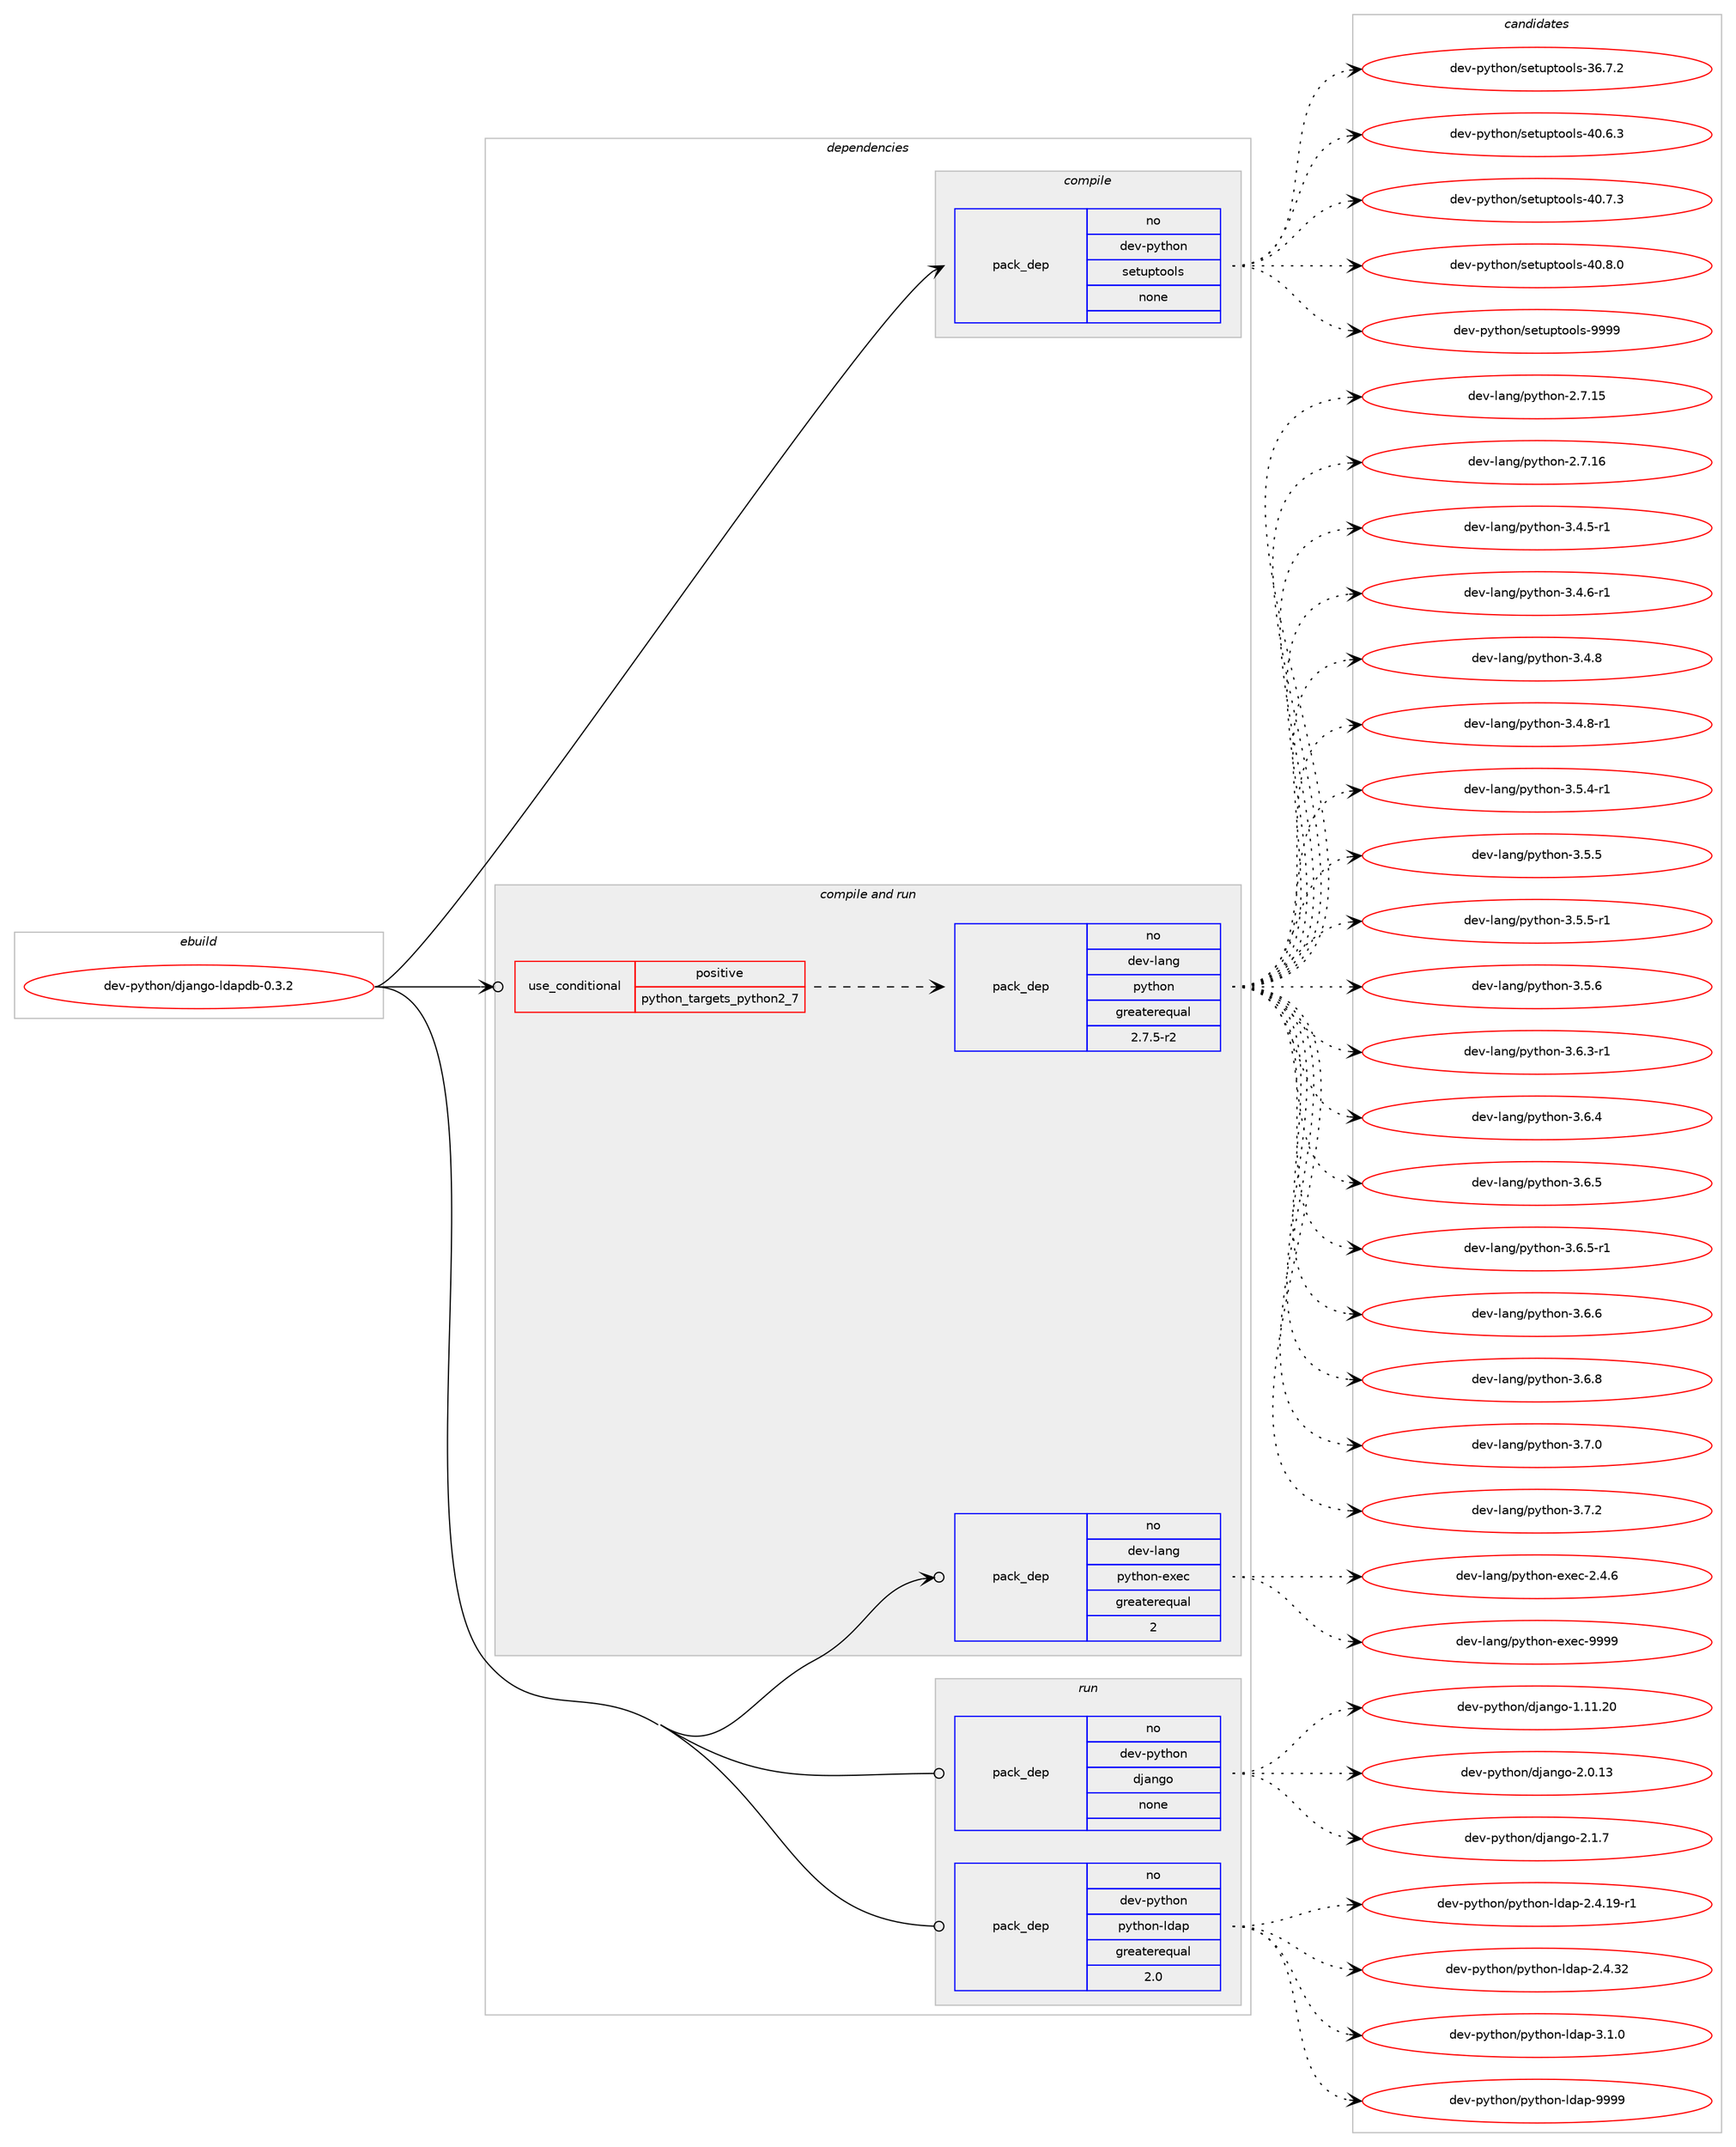 digraph prolog {

# *************
# Graph options
# *************

newrank=true;
concentrate=true;
compound=true;
graph [rankdir=LR,fontname=Helvetica,fontsize=10,ranksep=1.5];#, ranksep=2.5, nodesep=0.2];
edge  [arrowhead=vee];
node  [fontname=Helvetica,fontsize=10];

# **********
# The ebuild
# **********

subgraph cluster_leftcol {
color=gray;
rank=same;
label=<<i>ebuild</i>>;
id [label="dev-python/django-ldapdb-0.3.2", color=red, width=4, href="../dev-python/django-ldapdb-0.3.2.svg"];
}

# ****************
# The dependencies
# ****************

subgraph cluster_midcol {
color=gray;
label=<<i>dependencies</i>>;
subgraph cluster_compile {
fillcolor="#eeeeee";
style=filled;
label=<<i>compile</i>>;
subgraph pack1009654 {
dependency1406286 [label=<<TABLE BORDER="0" CELLBORDER="1" CELLSPACING="0" CELLPADDING="4" WIDTH="220"><TR><TD ROWSPAN="6" CELLPADDING="30">pack_dep</TD></TR><TR><TD WIDTH="110">no</TD></TR><TR><TD>dev-python</TD></TR><TR><TD>setuptools</TD></TR><TR><TD>none</TD></TR><TR><TD></TD></TR></TABLE>>, shape=none, color=blue];
}
id:e -> dependency1406286:w [weight=20,style="solid",arrowhead="vee"];
}
subgraph cluster_compileandrun {
fillcolor="#eeeeee";
style=filled;
label=<<i>compile and run</i>>;
subgraph cond373376 {
dependency1406287 [label=<<TABLE BORDER="0" CELLBORDER="1" CELLSPACING="0" CELLPADDING="4"><TR><TD ROWSPAN="3" CELLPADDING="10">use_conditional</TD></TR><TR><TD>positive</TD></TR><TR><TD>python_targets_python2_7</TD></TR></TABLE>>, shape=none, color=red];
subgraph pack1009655 {
dependency1406288 [label=<<TABLE BORDER="0" CELLBORDER="1" CELLSPACING="0" CELLPADDING="4" WIDTH="220"><TR><TD ROWSPAN="6" CELLPADDING="30">pack_dep</TD></TR><TR><TD WIDTH="110">no</TD></TR><TR><TD>dev-lang</TD></TR><TR><TD>python</TD></TR><TR><TD>greaterequal</TD></TR><TR><TD>2.7.5-r2</TD></TR></TABLE>>, shape=none, color=blue];
}
dependency1406287:e -> dependency1406288:w [weight=20,style="dashed",arrowhead="vee"];
}
id:e -> dependency1406287:w [weight=20,style="solid",arrowhead="odotvee"];
subgraph pack1009656 {
dependency1406289 [label=<<TABLE BORDER="0" CELLBORDER="1" CELLSPACING="0" CELLPADDING="4" WIDTH="220"><TR><TD ROWSPAN="6" CELLPADDING="30">pack_dep</TD></TR><TR><TD WIDTH="110">no</TD></TR><TR><TD>dev-lang</TD></TR><TR><TD>python-exec</TD></TR><TR><TD>greaterequal</TD></TR><TR><TD>2</TD></TR></TABLE>>, shape=none, color=blue];
}
id:e -> dependency1406289:w [weight=20,style="solid",arrowhead="odotvee"];
}
subgraph cluster_run {
fillcolor="#eeeeee";
style=filled;
label=<<i>run</i>>;
subgraph pack1009657 {
dependency1406290 [label=<<TABLE BORDER="0" CELLBORDER="1" CELLSPACING="0" CELLPADDING="4" WIDTH="220"><TR><TD ROWSPAN="6" CELLPADDING="30">pack_dep</TD></TR><TR><TD WIDTH="110">no</TD></TR><TR><TD>dev-python</TD></TR><TR><TD>django</TD></TR><TR><TD>none</TD></TR><TR><TD></TD></TR></TABLE>>, shape=none, color=blue];
}
id:e -> dependency1406290:w [weight=20,style="solid",arrowhead="odot"];
subgraph pack1009658 {
dependency1406291 [label=<<TABLE BORDER="0" CELLBORDER="1" CELLSPACING="0" CELLPADDING="4" WIDTH="220"><TR><TD ROWSPAN="6" CELLPADDING="30">pack_dep</TD></TR><TR><TD WIDTH="110">no</TD></TR><TR><TD>dev-python</TD></TR><TR><TD>python-ldap</TD></TR><TR><TD>greaterequal</TD></TR><TR><TD>2.0</TD></TR></TABLE>>, shape=none, color=blue];
}
id:e -> dependency1406291:w [weight=20,style="solid",arrowhead="odot"];
}
}

# **************
# The candidates
# **************

subgraph cluster_choices {
rank=same;
color=gray;
label=<<i>candidates</i>>;

subgraph choice1009654 {
color=black;
nodesep=1;
choice100101118451121211161041111104711510111611711211611111110811545515446554650 [label="dev-python/setuptools-36.7.2", color=red, width=4,href="../dev-python/setuptools-36.7.2.svg"];
choice100101118451121211161041111104711510111611711211611111110811545524846544651 [label="dev-python/setuptools-40.6.3", color=red, width=4,href="../dev-python/setuptools-40.6.3.svg"];
choice100101118451121211161041111104711510111611711211611111110811545524846554651 [label="dev-python/setuptools-40.7.3", color=red, width=4,href="../dev-python/setuptools-40.7.3.svg"];
choice100101118451121211161041111104711510111611711211611111110811545524846564648 [label="dev-python/setuptools-40.8.0", color=red, width=4,href="../dev-python/setuptools-40.8.0.svg"];
choice10010111845112121116104111110471151011161171121161111111081154557575757 [label="dev-python/setuptools-9999", color=red, width=4,href="../dev-python/setuptools-9999.svg"];
dependency1406286:e -> choice100101118451121211161041111104711510111611711211611111110811545515446554650:w [style=dotted,weight="100"];
dependency1406286:e -> choice100101118451121211161041111104711510111611711211611111110811545524846544651:w [style=dotted,weight="100"];
dependency1406286:e -> choice100101118451121211161041111104711510111611711211611111110811545524846554651:w [style=dotted,weight="100"];
dependency1406286:e -> choice100101118451121211161041111104711510111611711211611111110811545524846564648:w [style=dotted,weight="100"];
dependency1406286:e -> choice10010111845112121116104111110471151011161171121161111111081154557575757:w [style=dotted,weight="100"];
}
subgraph choice1009655 {
color=black;
nodesep=1;
choice10010111845108971101034711212111610411111045504655464953 [label="dev-lang/python-2.7.15", color=red, width=4,href="../dev-lang/python-2.7.15.svg"];
choice10010111845108971101034711212111610411111045504655464954 [label="dev-lang/python-2.7.16", color=red, width=4,href="../dev-lang/python-2.7.16.svg"];
choice1001011184510897110103471121211161041111104551465246534511449 [label="dev-lang/python-3.4.5-r1", color=red, width=4,href="../dev-lang/python-3.4.5-r1.svg"];
choice1001011184510897110103471121211161041111104551465246544511449 [label="dev-lang/python-3.4.6-r1", color=red, width=4,href="../dev-lang/python-3.4.6-r1.svg"];
choice100101118451089711010347112121116104111110455146524656 [label="dev-lang/python-3.4.8", color=red, width=4,href="../dev-lang/python-3.4.8.svg"];
choice1001011184510897110103471121211161041111104551465246564511449 [label="dev-lang/python-3.4.8-r1", color=red, width=4,href="../dev-lang/python-3.4.8-r1.svg"];
choice1001011184510897110103471121211161041111104551465346524511449 [label="dev-lang/python-3.5.4-r1", color=red, width=4,href="../dev-lang/python-3.5.4-r1.svg"];
choice100101118451089711010347112121116104111110455146534653 [label="dev-lang/python-3.5.5", color=red, width=4,href="../dev-lang/python-3.5.5.svg"];
choice1001011184510897110103471121211161041111104551465346534511449 [label="dev-lang/python-3.5.5-r1", color=red, width=4,href="../dev-lang/python-3.5.5-r1.svg"];
choice100101118451089711010347112121116104111110455146534654 [label="dev-lang/python-3.5.6", color=red, width=4,href="../dev-lang/python-3.5.6.svg"];
choice1001011184510897110103471121211161041111104551465446514511449 [label="dev-lang/python-3.6.3-r1", color=red, width=4,href="../dev-lang/python-3.6.3-r1.svg"];
choice100101118451089711010347112121116104111110455146544652 [label="dev-lang/python-3.6.4", color=red, width=4,href="../dev-lang/python-3.6.4.svg"];
choice100101118451089711010347112121116104111110455146544653 [label="dev-lang/python-3.6.5", color=red, width=4,href="../dev-lang/python-3.6.5.svg"];
choice1001011184510897110103471121211161041111104551465446534511449 [label="dev-lang/python-3.6.5-r1", color=red, width=4,href="../dev-lang/python-3.6.5-r1.svg"];
choice100101118451089711010347112121116104111110455146544654 [label="dev-lang/python-3.6.6", color=red, width=4,href="../dev-lang/python-3.6.6.svg"];
choice100101118451089711010347112121116104111110455146544656 [label="dev-lang/python-3.6.8", color=red, width=4,href="../dev-lang/python-3.6.8.svg"];
choice100101118451089711010347112121116104111110455146554648 [label="dev-lang/python-3.7.0", color=red, width=4,href="../dev-lang/python-3.7.0.svg"];
choice100101118451089711010347112121116104111110455146554650 [label="dev-lang/python-3.7.2", color=red, width=4,href="../dev-lang/python-3.7.2.svg"];
dependency1406288:e -> choice10010111845108971101034711212111610411111045504655464953:w [style=dotted,weight="100"];
dependency1406288:e -> choice10010111845108971101034711212111610411111045504655464954:w [style=dotted,weight="100"];
dependency1406288:e -> choice1001011184510897110103471121211161041111104551465246534511449:w [style=dotted,weight="100"];
dependency1406288:e -> choice1001011184510897110103471121211161041111104551465246544511449:w [style=dotted,weight="100"];
dependency1406288:e -> choice100101118451089711010347112121116104111110455146524656:w [style=dotted,weight="100"];
dependency1406288:e -> choice1001011184510897110103471121211161041111104551465246564511449:w [style=dotted,weight="100"];
dependency1406288:e -> choice1001011184510897110103471121211161041111104551465346524511449:w [style=dotted,weight="100"];
dependency1406288:e -> choice100101118451089711010347112121116104111110455146534653:w [style=dotted,weight="100"];
dependency1406288:e -> choice1001011184510897110103471121211161041111104551465346534511449:w [style=dotted,weight="100"];
dependency1406288:e -> choice100101118451089711010347112121116104111110455146534654:w [style=dotted,weight="100"];
dependency1406288:e -> choice1001011184510897110103471121211161041111104551465446514511449:w [style=dotted,weight="100"];
dependency1406288:e -> choice100101118451089711010347112121116104111110455146544652:w [style=dotted,weight="100"];
dependency1406288:e -> choice100101118451089711010347112121116104111110455146544653:w [style=dotted,weight="100"];
dependency1406288:e -> choice1001011184510897110103471121211161041111104551465446534511449:w [style=dotted,weight="100"];
dependency1406288:e -> choice100101118451089711010347112121116104111110455146544654:w [style=dotted,weight="100"];
dependency1406288:e -> choice100101118451089711010347112121116104111110455146544656:w [style=dotted,weight="100"];
dependency1406288:e -> choice100101118451089711010347112121116104111110455146554648:w [style=dotted,weight="100"];
dependency1406288:e -> choice100101118451089711010347112121116104111110455146554650:w [style=dotted,weight="100"];
}
subgraph choice1009656 {
color=black;
nodesep=1;
choice1001011184510897110103471121211161041111104510112010199455046524654 [label="dev-lang/python-exec-2.4.6", color=red, width=4,href="../dev-lang/python-exec-2.4.6.svg"];
choice10010111845108971101034711212111610411111045101120101994557575757 [label="dev-lang/python-exec-9999", color=red, width=4,href="../dev-lang/python-exec-9999.svg"];
dependency1406289:e -> choice1001011184510897110103471121211161041111104510112010199455046524654:w [style=dotted,weight="100"];
dependency1406289:e -> choice10010111845108971101034711212111610411111045101120101994557575757:w [style=dotted,weight="100"];
}
subgraph choice1009657 {
color=black;
nodesep=1;
choice1001011184511212111610411111047100106971101031114549464949465048 [label="dev-python/django-1.11.20", color=red, width=4,href="../dev-python/django-1.11.20.svg"];
choice10010111845112121116104111110471001069711010311145504648464951 [label="dev-python/django-2.0.13", color=red, width=4,href="../dev-python/django-2.0.13.svg"];
choice100101118451121211161041111104710010697110103111455046494655 [label="dev-python/django-2.1.7", color=red, width=4,href="../dev-python/django-2.1.7.svg"];
dependency1406290:e -> choice1001011184511212111610411111047100106971101031114549464949465048:w [style=dotted,weight="100"];
dependency1406290:e -> choice10010111845112121116104111110471001069711010311145504648464951:w [style=dotted,weight="100"];
dependency1406290:e -> choice100101118451121211161041111104710010697110103111455046494655:w [style=dotted,weight="100"];
}
subgraph choice1009658 {
color=black;
nodesep=1;
choice10010111845112121116104111110471121211161041111104510810097112455046524649574511449 [label="dev-python/python-ldap-2.4.19-r1", color=red, width=4,href="../dev-python/python-ldap-2.4.19-r1.svg"];
choice1001011184511212111610411111047112121116104111110451081009711245504652465150 [label="dev-python/python-ldap-2.4.32", color=red, width=4,href="../dev-python/python-ldap-2.4.32.svg"];
choice10010111845112121116104111110471121211161041111104510810097112455146494648 [label="dev-python/python-ldap-3.1.0", color=red, width=4,href="../dev-python/python-ldap-3.1.0.svg"];
choice100101118451121211161041111104711212111610411111045108100971124557575757 [label="dev-python/python-ldap-9999", color=red, width=4,href="../dev-python/python-ldap-9999.svg"];
dependency1406291:e -> choice10010111845112121116104111110471121211161041111104510810097112455046524649574511449:w [style=dotted,weight="100"];
dependency1406291:e -> choice1001011184511212111610411111047112121116104111110451081009711245504652465150:w [style=dotted,weight="100"];
dependency1406291:e -> choice10010111845112121116104111110471121211161041111104510810097112455146494648:w [style=dotted,weight="100"];
dependency1406291:e -> choice100101118451121211161041111104711212111610411111045108100971124557575757:w [style=dotted,weight="100"];
}
}

}
